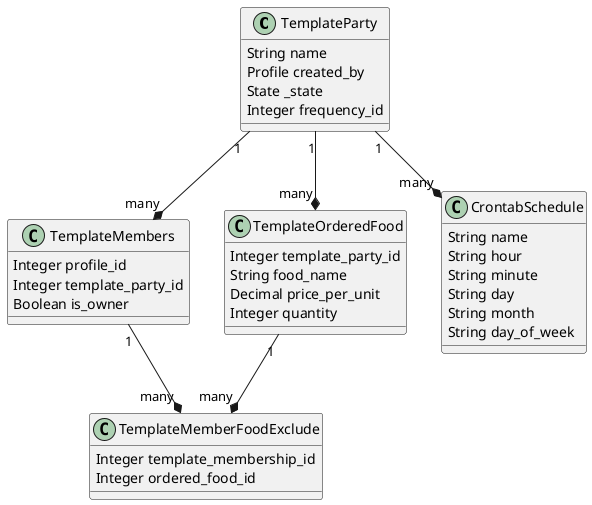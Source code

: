 @startuml
class TemplateParty {
  String name
  Profile created_by
  State _state
  Integer frequency_id
}

class TemplateMembers {
  Integer profile_id
  Integer template_party_id
  Boolean is_owner
}

class TemplateMemberFoodExclude {
  Integer template_membership_id
  Integer ordered_food_id
}

class TemplateOrderedFood {
  Integer template_party_id
  String food_name
  Decimal price_per_unit
  Integer quantity
}

class CrontabSchedule {
  String name
  String hour
  String minute
  String day
  String month
  String day_of_week
}

TemplateParty "1" --* "many" TemplateMembers
TemplateMembers "1" --* "many" TemplateMemberFoodExclude
TemplateParty "1" --* "many" TemplateOrderedFood
TemplateOrderedFood "1" --* "many" TemplateMemberFoodExclude
TemplateParty "1" --* "many" CrontabSchedule
@enduml